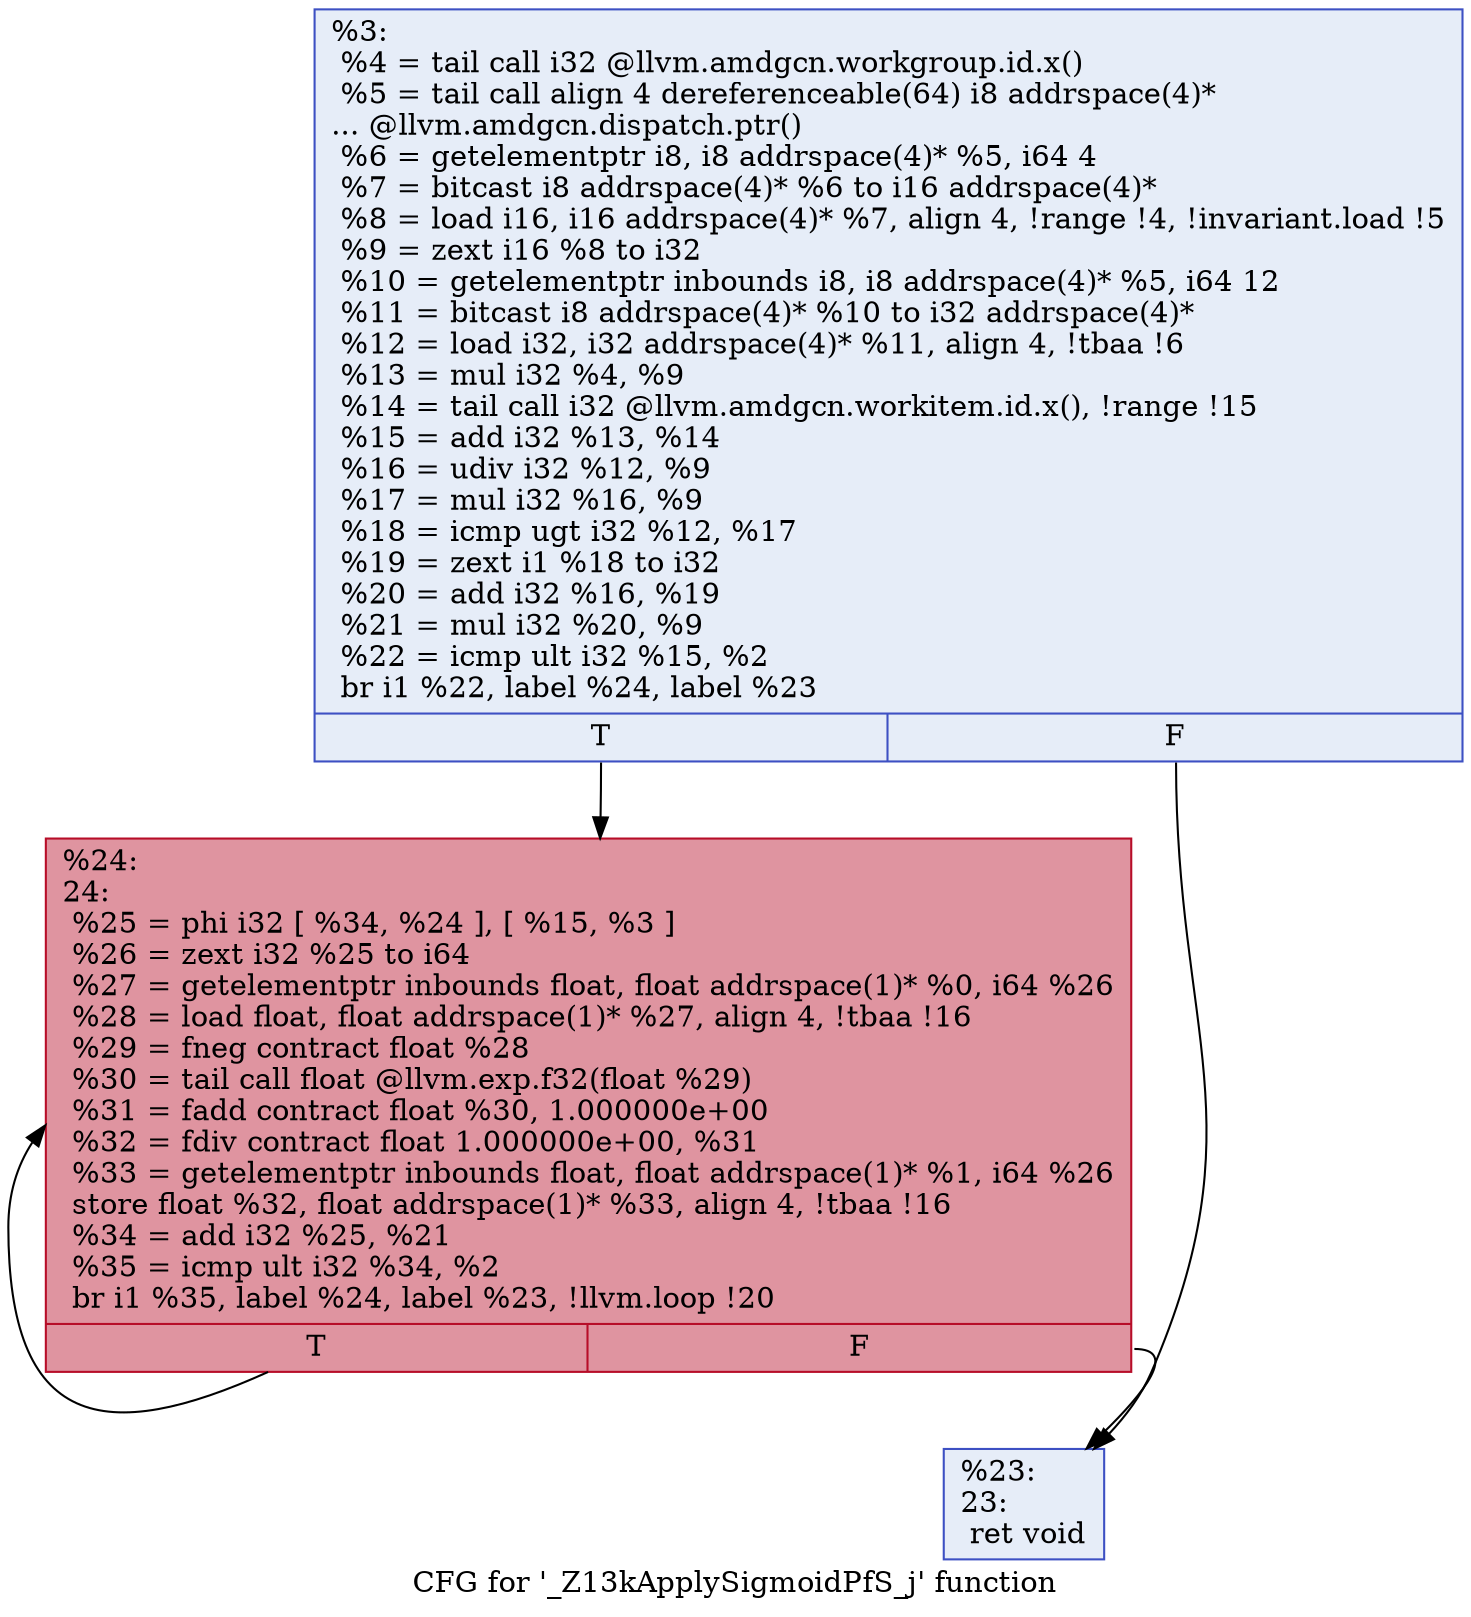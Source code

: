 digraph "CFG for '_Z13kApplySigmoidPfS_j' function" {
	label="CFG for '_Z13kApplySigmoidPfS_j' function";

	Node0x4c8d550 [shape=record,color="#3d50c3ff", style=filled, fillcolor="#c7d7f070",label="{%3:\l  %4 = tail call i32 @llvm.amdgcn.workgroup.id.x()\l  %5 = tail call align 4 dereferenceable(64) i8 addrspace(4)*\l... @llvm.amdgcn.dispatch.ptr()\l  %6 = getelementptr i8, i8 addrspace(4)* %5, i64 4\l  %7 = bitcast i8 addrspace(4)* %6 to i16 addrspace(4)*\l  %8 = load i16, i16 addrspace(4)* %7, align 4, !range !4, !invariant.load !5\l  %9 = zext i16 %8 to i32\l  %10 = getelementptr inbounds i8, i8 addrspace(4)* %5, i64 12\l  %11 = bitcast i8 addrspace(4)* %10 to i32 addrspace(4)*\l  %12 = load i32, i32 addrspace(4)* %11, align 4, !tbaa !6\l  %13 = mul i32 %4, %9\l  %14 = tail call i32 @llvm.amdgcn.workitem.id.x(), !range !15\l  %15 = add i32 %13, %14\l  %16 = udiv i32 %12, %9\l  %17 = mul i32 %16, %9\l  %18 = icmp ugt i32 %12, %17\l  %19 = zext i1 %18 to i32\l  %20 = add i32 %16, %19\l  %21 = mul i32 %20, %9\l  %22 = icmp ult i32 %15, %2\l  br i1 %22, label %24, label %23\l|{<s0>T|<s1>F}}"];
	Node0x4c8d550:s0 -> Node0x4c8fb00;
	Node0x4c8d550:s1 -> Node0x4c8fb90;
	Node0x4c8fb90 [shape=record,color="#3d50c3ff", style=filled, fillcolor="#c7d7f070",label="{%23:\l23:                                               \l  ret void\l}"];
	Node0x4c8fb00 [shape=record,color="#b70d28ff", style=filled, fillcolor="#b70d2870",label="{%24:\l24:                                               \l  %25 = phi i32 [ %34, %24 ], [ %15, %3 ]\l  %26 = zext i32 %25 to i64\l  %27 = getelementptr inbounds float, float addrspace(1)* %0, i64 %26\l  %28 = load float, float addrspace(1)* %27, align 4, !tbaa !16\l  %29 = fneg contract float %28\l  %30 = tail call float @llvm.exp.f32(float %29)\l  %31 = fadd contract float %30, 1.000000e+00\l  %32 = fdiv contract float 1.000000e+00, %31\l  %33 = getelementptr inbounds float, float addrspace(1)* %1, i64 %26\l  store float %32, float addrspace(1)* %33, align 4, !tbaa !16\l  %34 = add i32 %25, %21\l  %35 = icmp ult i32 %34, %2\l  br i1 %35, label %24, label %23, !llvm.loop !20\l|{<s0>T|<s1>F}}"];
	Node0x4c8fb00:s0 -> Node0x4c8fb00;
	Node0x4c8fb00:s1 -> Node0x4c8fb90;
}
